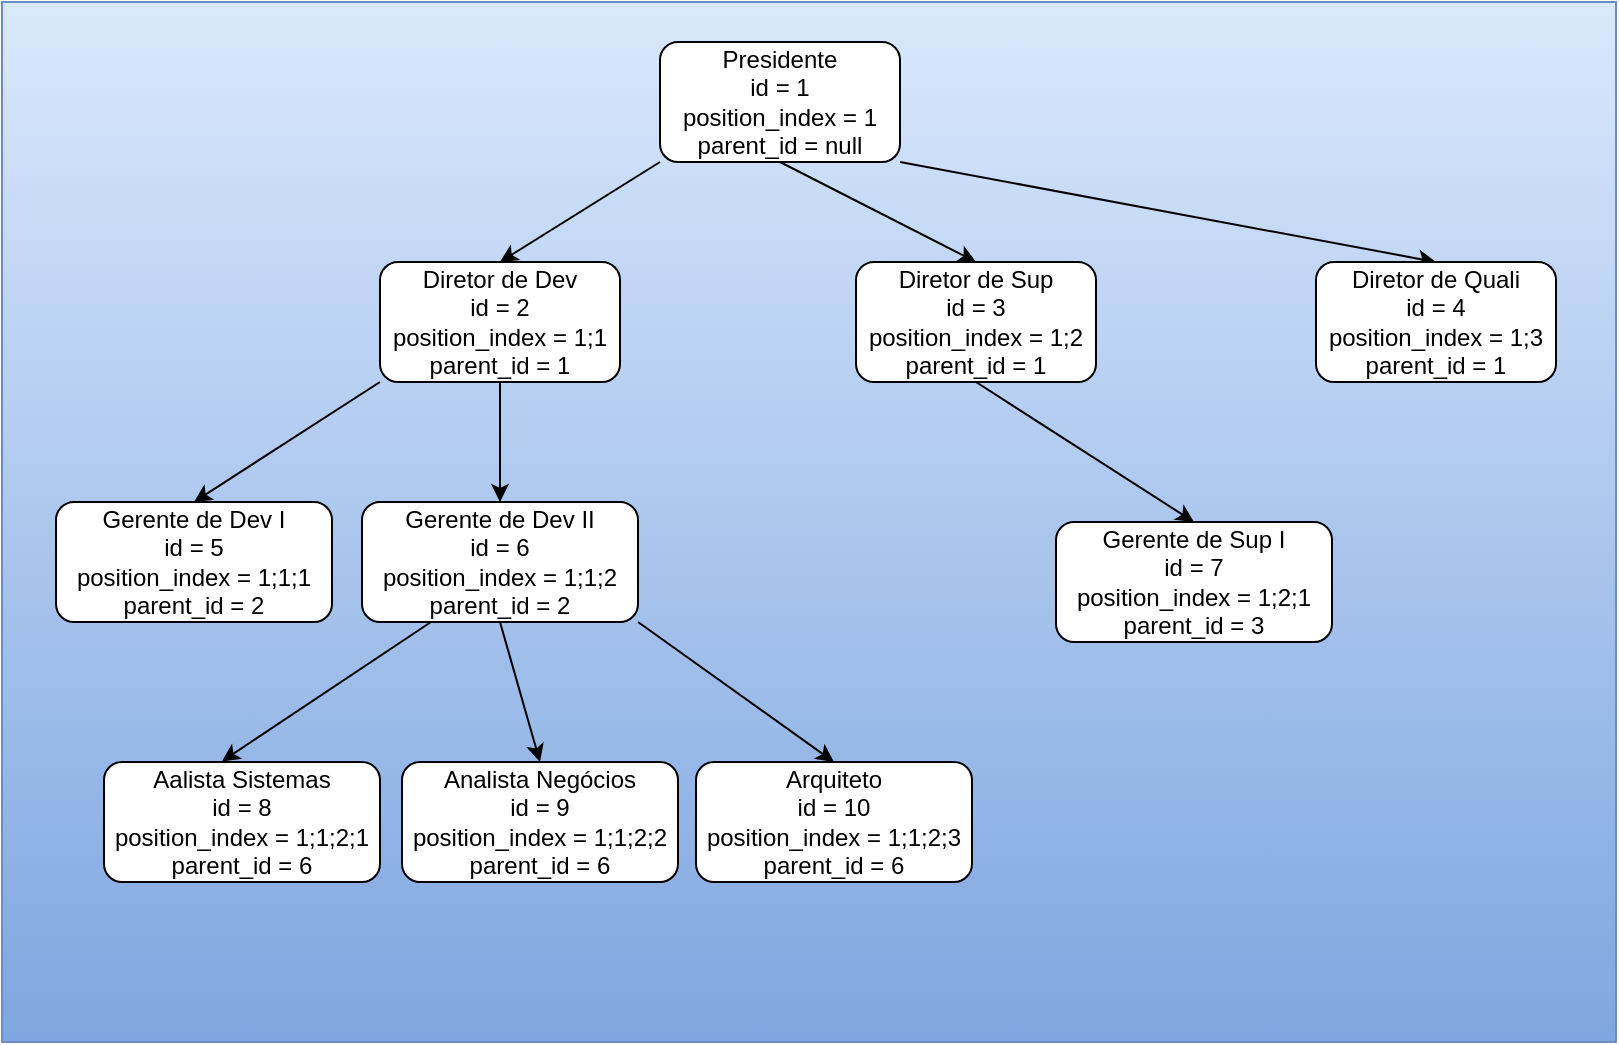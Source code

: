 <mxfile>
    <diagram id="Q9Vk_hEiLOmv4F7OT1rd" name="Page-1">
        <mxGraphModel dx="986" dy="810" grid="1" gridSize="10" guides="1" tooltips="1" connect="1" arrows="1" fold="1" page="1" pageScale="1" pageWidth="827" pageHeight="1169" math="0" shadow="0">
            <root>
                <mxCell id="0"/>
                <mxCell id="1" parent="0"/>
                <mxCell id="25" value="" style="whiteSpace=wrap;html=1;fillColor=#dae8fc;gradientColor=#7ea6e0;strokeColor=#6c8ebf;" vertex="1" parent="1">
                    <mxGeometry x="23" y="30" width="807" height="520" as="geometry"/>
                </mxCell>
                <mxCell id="9" style="html=1;exitX=0;exitY=1;exitDx=0;exitDy=0;entryX=0.5;entryY=0;entryDx=0;entryDy=0;" parent="1" source="5" target="6" edge="1">
                    <mxGeometry relative="1" as="geometry"/>
                </mxCell>
                <mxCell id="10" style="html=1;exitX=0.5;exitY=1;exitDx=0;exitDy=0;entryX=0.5;entryY=0;entryDx=0;entryDy=0;" parent="1" source="5" target="7" edge="1">
                    <mxGeometry relative="1" as="geometry"/>
                </mxCell>
                <mxCell id="11" style="edgeStyle=none;html=1;exitX=1;exitY=1;exitDx=0;exitDy=0;entryX=0.5;entryY=0;entryDx=0;entryDy=0;" parent="1" source="5" target="8" edge="1">
                    <mxGeometry relative="1" as="geometry"/>
                </mxCell>
                <mxCell id="5" value="Presidente&lt;br&gt;id = 1&lt;br&gt;position_index = 1&lt;br&gt;parent_id = null" style="rounded=1;whiteSpace=wrap;html=1;" parent="1" vertex="1">
                    <mxGeometry x="352" y="50" width="120" height="60" as="geometry"/>
                </mxCell>
                <mxCell id="14" style="html=1;exitX=0;exitY=1;exitDx=0;exitDy=0;entryX=0.5;entryY=0;entryDx=0;entryDy=0;" parent="1" source="6" target="12" edge="1">
                    <mxGeometry relative="1" as="geometry"/>
                </mxCell>
                <mxCell id="15" style="edgeStyle=none;html=1;exitX=0.5;exitY=1;exitDx=0;exitDy=0;entryX=0.5;entryY=0;entryDx=0;entryDy=0;" parent="1" source="6" target="13" edge="1">
                    <mxGeometry relative="1" as="geometry"/>
                </mxCell>
                <mxCell id="6" value="Diretor de Dev&lt;br&gt;id = 2&lt;br&gt;position_index = 1;1&lt;br&gt;parent_id = 1" style="rounded=1;whiteSpace=wrap;html=1;" parent="1" vertex="1">
                    <mxGeometry x="212" y="160" width="120" height="60" as="geometry"/>
                </mxCell>
                <mxCell id="18" style="edgeStyle=none;html=1;exitX=0.5;exitY=1;exitDx=0;exitDy=0;entryX=0.5;entryY=0;entryDx=0;entryDy=0;" parent="1" source="7" target="16" edge="1">
                    <mxGeometry relative="1" as="geometry"/>
                </mxCell>
                <mxCell id="7" value="Diretor de Sup&lt;br&gt;id = 3&lt;br&gt;position_index = 1;2&lt;br&gt;parent_id = 1&lt;span style=&quot;color: rgba(0 , 0 , 0 , 0) ; font-family: monospace ; font-size: 0px&quot;&gt;%3CmxGraphModel%3E%3Croot%3E%3CmxCell%20id%3D%220%22%2F%3E%3CmxCell%20id%3D%221%22%20parent%3D%220%22%2F%3E%3CmxCell%20id%3D%222%22%20value%3D%22Diretor%20de%20Dev%26lt%3Bbr%26gt%3Bid%20%3D%202%26lt%3Bbr%26gt%3Bposition_index%20%3D%201%3B1%26lt%3Bbr%26gt%3Bparent_id%20%3D%201%22%20style%3D%22rounded%3D1%3BwhiteSpace%3Dwrap%3Bhtml%3D1%3B%22%20vertex%3D%221%22%20parent%3D%221%22%3E%3CmxGeometry%20x%3D%2270%22%20y%3D%22160%22%20width%3D%22120%22%20height%3D%2260%22%20as%3D%22geometry%22%2F%3E%3C%2FmxCell%3E%3C%2Froot%3E%3C%2FmxGraphModel%3E&lt;/span&gt;" style="rounded=1;whiteSpace=wrap;html=1;" parent="1" vertex="1">
                    <mxGeometry x="450" y="160" width="120" height="60" as="geometry"/>
                </mxCell>
                <mxCell id="8" value="Diretor de Quali&lt;br&gt;id = 4&lt;br&gt;position_index = 1;3&lt;br&gt;parent_id = 1&lt;span style=&quot;color: rgba(0 , 0 , 0 , 0) ; font-family: monospace ; font-size: 0px&quot;&gt;%3CmxGraphModel%3E%3Croot%3E%3CmxCell%20id%3D%220%22%2F%3E%3CmxCell%20id%3D%221%22%20parent%3D%220%22%2F%3E%3CmxCell%20id%3D%222%22%20value%3D%22Diretor%20de%20Dev%26lt%3Bbr%26gt%3Bid%20%3D%202%26lt%3Bbr%26gt%3Bposition_index%20%3D%201%3B1%26lt%3Bbr%26gt%3Bparent_id%20%3D%201%22%20style%3D%22rounded%3D1%3BwhiteSpace%3Dwrap%3Bhtml%3D1%3B%22%20vertex%3D%221%22%20parent%3D%221%22%3E%3CmxGeometry%20x%3D%2270%22%20y%3D%22160%22%20width%3D%22120%22%20height%3D%2260%22%20as%3D%22geometry%22%2F%3E%3C%2FmxCell%3E%3C%2Froot%3E%3C%2FmxGraphModel%3E&lt;/span&gt;" style="rounded=1;whiteSpace=wrap;html=1;" parent="1" vertex="1">
                    <mxGeometry x="680" y="160" width="120" height="60" as="geometry"/>
                </mxCell>
                <mxCell id="12" value="Gerente de Dev I&lt;br&gt;id = 5&lt;br&gt;position_index = 1;1;1&lt;br&gt;parent_id = 2" style="rounded=1;whiteSpace=wrap;html=1;" parent="1" vertex="1">
                    <mxGeometry x="50" y="280" width="138" height="60" as="geometry"/>
                </mxCell>
                <mxCell id="22" style="edgeStyle=none;html=1;exitX=0.25;exitY=1;exitDx=0;exitDy=0;entryX=0.427;entryY=-0.005;entryDx=0;entryDy=0;entryPerimeter=0;" parent="1" source="13" target="19" edge="1">
                    <mxGeometry relative="1" as="geometry"/>
                </mxCell>
                <mxCell id="23" style="edgeStyle=none;html=1;exitX=0.5;exitY=1;exitDx=0;exitDy=0;entryX=0.5;entryY=0;entryDx=0;entryDy=0;" parent="1" source="13" target="20" edge="1">
                    <mxGeometry relative="1" as="geometry"/>
                </mxCell>
                <mxCell id="24" style="edgeStyle=none;html=1;exitX=1;exitY=1;exitDx=0;exitDy=0;entryX=0.5;entryY=0;entryDx=0;entryDy=0;" parent="1" source="13" target="21" edge="1">
                    <mxGeometry relative="1" as="geometry"/>
                </mxCell>
                <mxCell id="13" value="Gerente de Dev II&lt;br&gt;id = 6&lt;br&gt;position_index = 1;1;2&lt;br&gt;parent_id = 2" style="rounded=1;whiteSpace=wrap;html=1;" parent="1" vertex="1">
                    <mxGeometry x="203" y="280" width="138" height="60" as="geometry"/>
                </mxCell>
                <mxCell id="16" value="Gerente de Sup I&lt;br&gt;id = 7&lt;br&gt;position_index = 1;2;1&lt;br&gt;parent_id = 3" style="rounded=1;whiteSpace=wrap;html=1;" parent="1" vertex="1">
                    <mxGeometry x="550" y="290" width="138" height="60" as="geometry"/>
                </mxCell>
                <mxCell id="19" value="Aalista Sistemas&lt;br&gt;id = 8&lt;br&gt;position_index = 1;1;2;1&lt;br&gt;parent_id = 6" style="rounded=1;whiteSpace=wrap;html=1;" parent="1" vertex="1">
                    <mxGeometry x="74" y="410" width="138" height="60" as="geometry"/>
                </mxCell>
                <mxCell id="20" value="Analista Negócios&lt;br&gt;id = 9&lt;br&gt;position_index = 1;1;2;2&lt;br&gt;parent_id = 6" style="rounded=1;whiteSpace=wrap;html=1;" parent="1" vertex="1">
                    <mxGeometry x="223" y="410" width="138" height="60" as="geometry"/>
                </mxCell>
                <mxCell id="21" value="Arquiteto&lt;br&gt;id = 10&lt;br&gt;position_index = 1;1;2;3&lt;br&gt;parent_id = 6" style="rounded=1;whiteSpace=wrap;html=1;" parent="1" vertex="1">
                    <mxGeometry x="370" y="410" width="138" height="60" as="geometry"/>
                </mxCell>
            </root>
        </mxGraphModel>
    </diagram>
</mxfile>